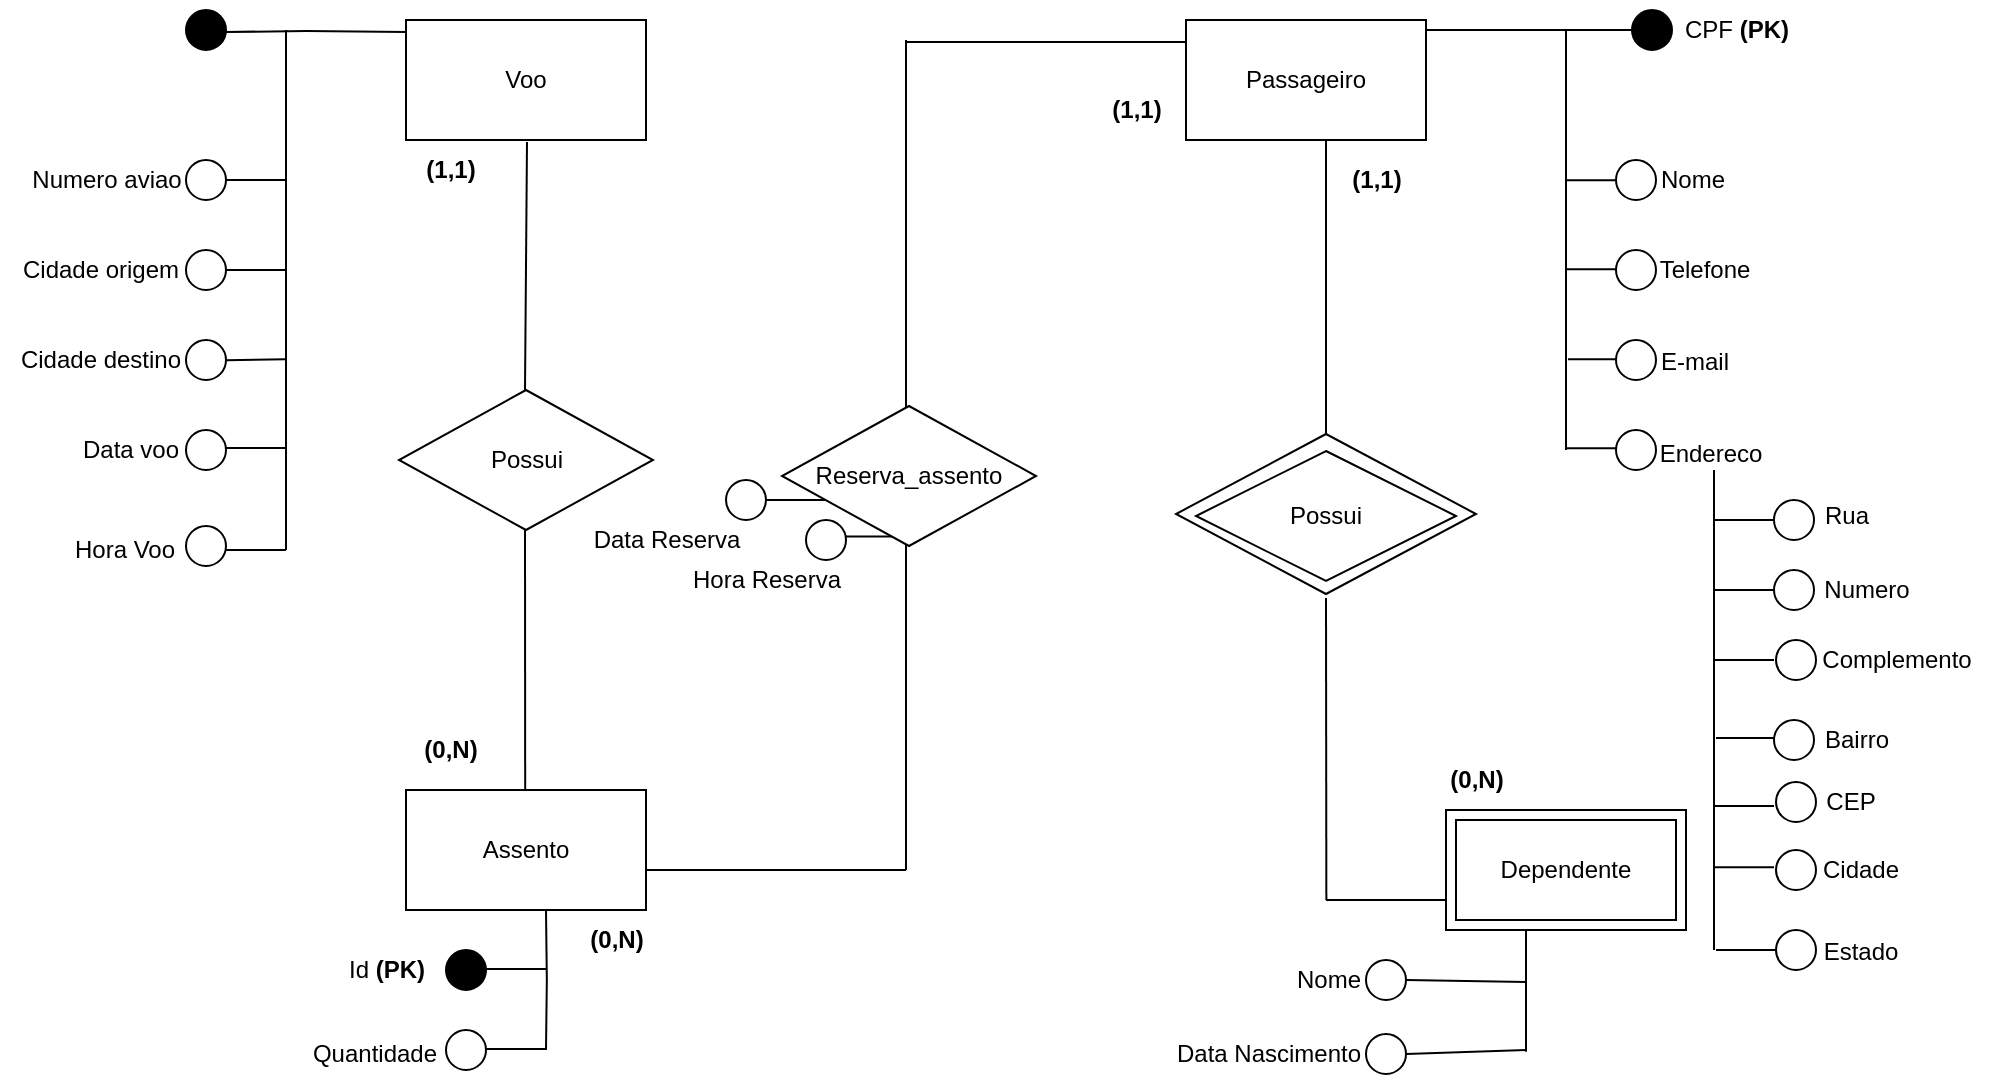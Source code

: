 <mxfile version="22.0.4" type="github">
  <diagram name="Page-1" id="FukW1Y2hieaILSiu1fCh">
    <mxGraphModel dx="1811" dy="1351" grid="1" gridSize="10" guides="1" tooltips="1" connect="1" arrows="1" fold="1" page="1" pageScale="1" pageWidth="827" pageHeight="1169" math="0" shadow="0">
      <root>
        <mxCell id="0" />
        <mxCell id="1" parent="0" />
        <mxCell id="P8iXtCB2VjH7gmR6Io5S-14" value="" style="endArrow=none;html=1;rounded=0;" edge="1" parent="1">
          <mxGeometry width="50" height="50" relative="1" as="geometry">
            <mxPoint x="150" y="95" as="sourcePoint" />
            <mxPoint x="180" y="95" as="targetPoint" />
          </mxGeometry>
        </mxCell>
        <mxCell id="P8iXtCB2VjH7gmR6Io5S-15" value="" style="endArrow=none;html=1;rounded=0;" edge="1" parent="1">
          <mxGeometry width="50" height="50" relative="1" as="geometry">
            <mxPoint x="150" y="140" as="sourcePoint" />
            <mxPoint x="180" y="140" as="targetPoint" />
          </mxGeometry>
        </mxCell>
        <mxCell id="P8iXtCB2VjH7gmR6Io5S-16" value="" style="endArrow=none;html=1;rounded=0;" edge="1" parent="1">
          <mxGeometry width="50" height="50" relative="1" as="geometry">
            <mxPoint x="149.5" y="229" as="sourcePoint" />
            <mxPoint x="179.5" y="229" as="targetPoint" />
          </mxGeometry>
        </mxCell>
        <mxCell id="P8iXtCB2VjH7gmR6Io5S-17" value="" style="endArrow=none;html=1;rounded=0;exitX=1;exitY=0.5;exitDx=0;exitDy=0;" edge="1" parent="1">
          <mxGeometry width="50" height="50" relative="1" as="geometry">
            <mxPoint x="150" y="280" as="sourcePoint" />
            <mxPoint x="180" y="280" as="targetPoint" />
          </mxGeometry>
        </mxCell>
        <mxCell id="P8iXtCB2VjH7gmR6Io5S-18" value="" style="endArrow=none;html=1;rounded=0;" edge="1" parent="1">
          <mxGeometry width="50" height="50" relative="1" as="geometry">
            <mxPoint x="150" y="185.08" as="sourcePoint" />
            <mxPoint x="180" y="184.58" as="targetPoint" />
          </mxGeometry>
        </mxCell>
        <mxCell id="P8iXtCB2VjH7gmR6Io5S-19" value="" style="endArrow=none;html=1;rounded=0;" edge="1" parent="1">
          <mxGeometry width="50" height="50" relative="1" as="geometry">
            <mxPoint x="180" y="280" as="sourcePoint" />
            <mxPoint x="180" y="20" as="targetPoint" />
          </mxGeometry>
        </mxCell>
        <mxCell id="P8iXtCB2VjH7gmR6Io5S-20" value="" style="ellipse;whiteSpace=wrap;html=1;aspect=fixed;fillColor=#000000;" vertex="1" parent="1">
          <mxGeometry x="130" y="10" width="20" height="20" as="geometry" />
        </mxCell>
        <mxCell id="P8iXtCB2VjH7gmR6Io5S-21" value="Numero aviao" style="text;html=1;align=center;verticalAlign=middle;resizable=0;points=[];autosize=1;strokeColor=none;fillColor=none;" vertex="1" parent="1">
          <mxGeometry x="40" y="80" width="100" height="30" as="geometry" />
        </mxCell>
        <mxCell id="P8iXtCB2VjH7gmR6Io5S-22" value="" style="ellipse;whiteSpace=wrap;html=1;aspect=fixed;" vertex="1" parent="1">
          <mxGeometry x="130" y="85" width="20" height="20" as="geometry" />
        </mxCell>
        <mxCell id="P8iXtCB2VjH7gmR6Io5S-23" value="Cidade origem" style="text;html=1;align=center;verticalAlign=middle;resizable=0;points=[];autosize=1;strokeColor=none;fillColor=none;" vertex="1" parent="1">
          <mxGeometry x="37" y="125" width="100" height="30" as="geometry" />
        </mxCell>
        <mxCell id="P8iXtCB2VjH7gmR6Io5S-24" value="" style="ellipse;whiteSpace=wrap;html=1;aspect=fixed;" vertex="1" parent="1">
          <mxGeometry x="130" y="220" width="20" height="20" as="geometry" />
        </mxCell>
        <mxCell id="P8iXtCB2VjH7gmR6Io5S-25" value="" style="ellipse;whiteSpace=wrap;html=1;aspect=fixed;" vertex="1" parent="1">
          <mxGeometry x="130" y="175" width="20" height="20" as="geometry" />
        </mxCell>
        <mxCell id="P8iXtCB2VjH7gmR6Io5S-26" value="" style="ellipse;whiteSpace=wrap;html=1;aspect=fixed;" vertex="1" parent="1">
          <mxGeometry x="130" y="130" width="20" height="20" as="geometry" />
        </mxCell>
        <mxCell id="P8iXtCB2VjH7gmR6Io5S-27" value="Cidade destino" style="text;html=1;align=center;verticalAlign=middle;resizable=0;points=[];autosize=1;strokeColor=none;fillColor=none;" vertex="1" parent="1">
          <mxGeometry x="37" y="170" width="100" height="30" as="geometry" />
        </mxCell>
        <mxCell id="P8iXtCB2VjH7gmR6Io5S-28" value="Data voo" style="text;html=1;align=center;verticalAlign=middle;resizable=0;points=[];autosize=1;strokeColor=none;fillColor=none;" vertex="1" parent="1">
          <mxGeometry x="67" y="215" width="70" height="30" as="geometry" />
        </mxCell>
        <mxCell id="P8iXtCB2VjH7gmR6Io5S-30" value="Hora Voo" style="text;html=1;align=center;verticalAlign=middle;resizable=0;points=[];autosize=1;strokeColor=none;fillColor=none;" vertex="1" parent="1">
          <mxGeometry x="64" y="265" width="70" height="30" as="geometry" />
        </mxCell>
        <mxCell id="P8iXtCB2VjH7gmR6Io5S-33" value="" style="ellipse;whiteSpace=wrap;html=1;aspect=fixed;" vertex="1" parent="1">
          <mxGeometry x="130" y="268" width="20" height="20" as="geometry" />
        </mxCell>
        <mxCell id="P8iXtCB2VjH7gmR6Io5S-35" value="" style="endArrow=none;html=1;rounded=0;" edge="1" parent="1">
          <mxGeometry width="50" height="50" relative="1" as="geometry">
            <mxPoint x="150" y="21" as="sourcePoint" />
            <mxPoint x="190" y="20.5" as="targetPoint" />
          </mxGeometry>
        </mxCell>
        <mxCell id="P8iXtCB2VjH7gmR6Io5S-36" value="" style="endArrow=none;html=1;rounded=0;exitX=1;exitY=0.5;exitDx=0;exitDy=0;" edge="1" parent="1">
          <mxGeometry width="50" height="50" relative="1" as="geometry">
            <mxPoint x="190" y="20.5" as="sourcePoint" />
            <mxPoint x="240" y="21" as="targetPoint" />
          </mxGeometry>
        </mxCell>
        <mxCell id="P8iXtCB2VjH7gmR6Io5S-37" value="Voo" style="rounded=0;whiteSpace=wrap;html=1;" vertex="1" parent="1">
          <mxGeometry x="240" y="15" width="120" height="60" as="geometry" />
        </mxCell>
        <mxCell id="P8iXtCB2VjH7gmR6Io5S-38" value="" style="endArrow=none;html=1;rounded=0;entryX=0.092;entryY=1.017;entryDx=0;entryDy=0;entryPerimeter=0;exitX=0.5;exitY=0;exitDx=0;exitDy=0;" edge="1" parent="1">
          <mxGeometry width="50" height="50" relative="1" as="geometry">
            <mxPoint x="299.5" y="200" as="sourcePoint" />
            <mxPoint x="300.5" y="76" as="targetPoint" />
          </mxGeometry>
        </mxCell>
        <mxCell id="P8iXtCB2VjH7gmR6Io5S-39" value="Possui" style="rhombus;whiteSpace=wrap;html=1;" vertex="1" parent="1">
          <mxGeometry x="236.5" y="200" width="127" height="70" as="geometry" />
        </mxCell>
        <mxCell id="P8iXtCB2VjH7gmR6Io5S-40" value="" style="endArrow=none;html=1;rounded=0;entryX=0.092;entryY=1.017;entryDx=0;entryDy=0;entryPerimeter=0;" edge="1" parent="1">
          <mxGeometry width="50" height="50" relative="1" as="geometry">
            <mxPoint x="299.59" y="400" as="sourcePoint" />
            <mxPoint x="299.5" y="270" as="targetPoint" />
          </mxGeometry>
        </mxCell>
        <mxCell id="P8iXtCB2VjH7gmR6Io5S-41" value="Assento" style="rounded=0;whiteSpace=wrap;html=1;" vertex="1" parent="1">
          <mxGeometry x="240" y="400" width="120" height="60" as="geometry" />
        </mxCell>
        <mxCell id="P8iXtCB2VjH7gmR6Io5S-42" value="" style="endArrow=none;html=1;rounded=0;exitX=1;exitY=0.5;exitDx=0;exitDy=0;" edge="1" parent="1">
          <mxGeometry width="50" height="50" relative="1" as="geometry">
            <mxPoint x="280" y="529.5" as="sourcePoint" />
            <mxPoint x="310" y="529.5" as="targetPoint" />
          </mxGeometry>
        </mxCell>
        <mxCell id="P8iXtCB2VjH7gmR6Io5S-43" value="" style="endArrow=none;html=1;rounded=0;exitX=1;exitY=0.5;exitDx=0;exitDy=0;" edge="1" parent="1">
          <mxGeometry width="50" height="50" relative="1" as="geometry">
            <mxPoint x="280" y="489.5" as="sourcePoint" />
            <mxPoint x="310" y="489.5" as="targetPoint" />
          </mxGeometry>
        </mxCell>
        <mxCell id="P8iXtCB2VjH7gmR6Io5S-44" value="" style="ellipse;whiteSpace=wrap;html=1;aspect=fixed;fillColor=#000000;" vertex="1" parent="1">
          <mxGeometry x="260" y="480" width="20" height="20" as="geometry" />
        </mxCell>
        <mxCell id="P8iXtCB2VjH7gmR6Io5S-45" value="" style="ellipse;whiteSpace=wrap;html=1;aspect=fixed;" vertex="1" parent="1">
          <mxGeometry x="260" y="520" width="20" height="20" as="geometry" />
        </mxCell>
        <mxCell id="P8iXtCB2VjH7gmR6Io5S-46" value="Id &lt;b&gt;(PK)&lt;/b&gt;" style="text;html=1;align=center;verticalAlign=middle;resizable=0;points=[];autosize=1;strokeColor=none;fillColor=none;" vertex="1" parent="1">
          <mxGeometry x="200" y="475" width="60" height="30" as="geometry" />
        </mxCell>
        <mxCell id="P8iXtCB2VjH7gmR6Io5S-48" value="" style="endArrow=none;html=1;rounded=0;" edge="1" parent="1">
          <mxGeometry width="50" height="50" relative="1" as="geometry">
            <mxPoint x="310" y="530" as="sourcePoint" />
            <mxPoint x="310" y="460" as="targetPoint" />
            <Array as="points">
              <mxPoint x="310.42" y="495" />
            </Array>
          </mxGeometry>
        </mxCell>
        <mxCell id="P8iXtCB2VjH7gmR6Io5S-49" value="Quantidade" style="text;html=1;align=center;verticalAlign=middle;resizable=0;points=[];autosize=1;strokeColor=none;fillColor=none;" vertex="1" parent="1">
          <mxGeometry x="179" y="517" width="90" height="30" as="geometry" />
        </mxCell>
        <mxCell id="P8iXtCB2VjH7gmR6Io5S-50" value="Passageiro" style="rounded=0;whiteSpace=wrap;html=1;" vertex="1" parent="1">
          <mxGeometry x="630" y="15" width="120" height="60" as="geometry" />
        </mxCell>
        <mxCell id="P8iXtCB2VjH7gmR6Io5S-51" value="" style="endArrow=none;html=1;rounded=0;" edge="1" parent="1">
          <mxGeometry width="50" height="50" relative="1" as="geometry">
            <mxPoint x="750" y="20" as="sourcePoint" />
            <mxPoint x="860" y="20" as="targetPoint" />
          </mxGeometry>
        </mxCell>
        <mxCell id="P8iXtCB2VjH7gmR6Io5S-52" value="" style="endArrow=none;html=1;rounded=0;" edge="1" parent="1">
          <mxGeometry width="50" height="50" relative="1" as="geometry">
            <mxPoint x="820" y="20" as="sourcePoint" />
            <mxPoint x="820" y="230" as="targetPoint" />
          </mxGeometry>
        </mxCell>
        <mxCell id="P8iXtCB2VjH7gmR6Io5S-53" value="" style="ellipse;whiteSpace=wrap;html=1;aspect=fixed;fillColor=#000000;" vertex="1" parent="1">
          <mxGeometry x="853" y="10" width="20" height="20" as="geometry" />
        </mxCell>
        <mxCell id="P8iXtCB2VjH7gmR6Io5S-54" value="CPF &lt;b&gt;(PK)&lt;/b&gt;" style="text;html=1;align=center;verticalAlign=middle;resizable=0;points=[];autosize=1;strokeColor=none;fillColor=none;" vertex="1" parent="1">
          <mxGeometry x="865" y="5" width="80" height="30" as="geometry" />
        </mxCell>
        <mxCell id="P8iXtCB2VjH7gmR6Io5S-55" value="" style="endArrow=none;html=1;rounded=0;" edge="1" parent="1">
          <mxGeometry width="50" height="50" relative="1" as="geometry">
            <mxPoint x="820" y="139.58" as="sourcePoint" />
            <mxPoint x="850" y="139.58" as="targetPoint" />
          </mxGeometry>
        </mxCell>
        <mxCell id="P8iXtCB2VjH7gmR6Io5S-56" value="" style="endArrow=none;html=1;rounded=0;" edge="1" parent="1">
          <mxGeometry width="50" height="50" relative="1" as="geometry">
            <mxPoint x="821" y="184.58" as="sourcePoint" />
            <mxPoint x="851" y="184.58" as="targetPoint" />
          </mxGeometry>
        </mxCell>
        <mxCell id="P8iXtCB2VjH7gmR6Io5S-57" value="" style="endArrow=none;html=1;rounded=0;exitX=1;exitY=0.5;exitDx=0;exitDy=0;" edge="1" parent="1">
          <mxGeometry width="50" height="50" relative="1" as="geometry">
            <mxPoint x="820" y="95.17" as="sourcePoint" />
            <mxPoint x="850" y="95.17" as="targetPoint" />
          </mxGeometry>
        </mxCell>
        <mxCell id="P8iXtCB2VjH7gmR6Io5S-58" value="" style="endArrow=none;html=1;rounded=0;" edge="1" parent="1">
          <mxGeometry width="50" height="50" relative="1" as="geometry">
            <mxPoint x="820" y="229.17" as="sourcePoint" />
            <mxPoint x="850" y="229.17" as="targetPoint" />
          </mxGeometry>
        </mxCell>
        <mxCell id="P8iXtCB2VjH7gmR6Io5S-59" value="" style="ellipse;whiteSpace=wrap;html=1;aspect=fixed;" vertex="1" parent="1">
          <mxGeometry x="845" y="220" width="20" height="20" as="geometry" />
        </mxCell>
        <mxCell id="P8iXtCB2VjH7gmR6Io5S-60" value="" style="ellipse;whiteSpace=wrap;html=1;aspect=fixed;" vertex="1" parent="1">
          <mxGeometry x="845" y="175" width="20" height="20" as="geometry" />
        </mxCell>
        <mxCell id="P8iXtCB2VjH7gmR6Io5S-61" value="" style="ellipse;whiteSpace=wrap;html=1;aspect=fixed;" vertex="1" parent="1">
          <mxGeometry x="845" y="130" width="20" height="20" as="geometry" />
        </mxCell>
        <mxCell id="P8iXtCB2VjH7gmR6Io5S-62" value="" style="ellipse;whiteSpace=wrap;html=1;aspect=fixed;" vertex="1" parent="1">
          <mxGeometry x="845" y="85" width="20" height="20" as="geometry" />
        </mxCell>
        <mxCell id="P8iXtCB2VjH7gmR6Io5S-63" value="Nome" style="text;html=1;align=center;verticalAlign=middle;resizable=0;points=[];autosize=1;strokeColor=none;fillColor=none;" vertex="1" parent="1">
          <mxGeometry x="853" y="80" width="60" height="30" as="geometry" />
        </mxCell>
        <mxCell id="P8iXtCB2VjH7gmR6Io5S-64" value="Telefone" style="text;html=1;align=center;verticalAlign=middle;resizable=0;points=[];autosize=1;strokeColor=none;fillColor=none;" vertex="1" parent="1">
          <mxGeometry x="854" y="125" width="70" height="30" as="geometry" />
        </mxCell>
        <mxCell id="P8iXtCB2VjH7gmR6Io5S-65" value="E-mail" style="text;html=1;align=center;verticalAlign=middle;resizable=0;points=[];autosize=1;strokeColor=none;fillColor=none;" vertex="1" parent="1">
          <mxGeometry x="854" y="171" width="60" height="30" as="geometry" />
        </mxCell>
        <mxCell id="P8iXtCB2VjH7gmR6Io5S-66" value="Endereco" style="text;html=1;align=center;verticalAlign=middle;resizable=0;points=[];autosize=1;strokeColor=none;fillColor=none;" vertex="1" parent="1">
          <mxGeometry x="857" y="217" width="70" height="30" as="geometry" />
        </mxCell>
        <mxCell id="P8iXtCB2VjH7gmR6Io5S-67" value="" style="endArrow=none;html=1;rounded=0;exitX=1;exitY=0.5;exitDx=0;exitDy=0;" edge="1" parent="1">
          <mxGeometry width="50" height="50" relative="1" as="geometry">
            <mxPoint x="894" y="265" as="sourcePoint" />
            <mxPoint x="924" y="265" as="targetPoint" />
          </mxGeometry>
        </mxCell>
        <mxCell id="P8iXtCB2VjH7gmR6Io5S-68" value="" style="endArrow=none;html=1;rounded=0;exitX=1;exitY=0.5;exitDx=0;exitDy=0;" edge="1" parent="1">
          <mxGeometry width="50" height="50" relative="1" as="geometry">
            <mxPoint x="894" y="300" as="sourcePoint" />
            <mxPoint x="924" y="300" as="targetPoint" />
          </mxGeometry>
        </mxCell>
        <mxCell id="P8iXtCB2VjH7gmR6Io5S-69" value="" style="endArrow=none;html=1;rounded=0;exitX=1;exitY=0.5;exitDx=0;exitDy=0;" edge="1" parent="1">
          <mxGeometry width="50" height="50" relative="1" as="geometry">
            <mxPoint x="894" y="335" as="sourcePoint" />
            <mxPoint x="924" y="335" as="targetPoint" />
          </mxGeometry>
        </mxCell>
        <mxCell id="P8iXtCB2VjH7gmR6Io5S-70" value="" style="endArrow=none;html=1;rounded=0;exitX=1;exitY=0.5;exitDx=0;exitDy=0;" edge="1" parent="1">
          <mxGeometry width="50" height="50" relative="1" as="geometry">
            <mxPoint x="894" y="408" as="sourcePoint" />
            <mxPoint x="924" y="408" as="targetPoint" />
          </mxGeometry>
        </mxCell>
        <mxCell id="P8iXtCB2VjH7gmR6Io5S-71" value="" style="endArrow=none;html=1;rounded=0;exitX=1;exitY=0.5;exitDx=0;exitDy=0;" edge="1" parent="1">
          <mxGeometry width="50" height="50" relative="1" as="geometry">
            <mxPoint x="895" y="374" as="sourcePoint" />
            <mxPoint x="925" y="374" as="targetPoint" />
          </mxGeometry>
        </mxCell>
        <mxCell id="P8iXtCB2VjH7gmR6Io5S-72" value="" style="endArrow=none;html=1;rounded=0;exitX=1;exitY=0.5;exitDx=0;exitDy=0;" edge="1" parent="1">
          <mxGeometry width="50" height="50" relative="1" as="geometry">
            <mxPoint x="894" y="438.58" as="sourcePoint" />
            <mxPoint x="924" y="438.58" as="targetPoint" />
          </mxGeometry>
        </mxCell>
        <mxCell id="P8iXtCB2VjH7gmR6Io5S-73" value="" style="ellipse;whiteSpace=wrap;html=1;aspect=fixed;" vertex="1" parent="1">
          <mxGeometry x="925" y="430" width="20" height="20" as="geometry" />
        </mxCell>
        <mxCell id="P8iXtCB2VjH7gmR6Io5S-74" value="" style="ellipse;whiteSpace=wrap;html=1;aspect=fixed;" vertex="1" parent="1">
          <mxGeometry x="925" y="396" width="20" height="20" as="geometry" />
        </mxCell>
        <mxCell id="P8iXtCB2VjH7gmR6Io5S-75" value="" style="ellipse;whiteSpace=wrap;html=1;aspect=fixed;" vertex="1" parent="1">
          <mxGeometry x="924" y="365" width="20" height="20" as="geometry" />
        </mxCell>
        <mxCell id="P8iXtCB2VjH7gmR6Io5S-76" value="" style="ellipse;whiteSpace=wrap;html=1;aspect=fixed;" vertex="1" parent="1">
          <mxGeometry x="925" y="325" width="20" height="20" as="geometry" />
        </mxCell>
        <mxCell id="P8iXtCB2VjH7gmR6Io5S-77" value="" style="ellipse;whiteSpace=wrap;html=1;aspect=fixed;" vertex="1" parent="1">
          <mxGeometry x="924" y="290" width="20" height="20" as="geometry" />
        </mxCell>
        <mxCell id="P8iXtCB2VjH7gmR6Io5S-78" value="" style="ellipse;whiteSpace=wrap;html=1;aspect=fixed;" vertex="1" parent="1">
          <mxGeometry x="924" y="255" width="20" height="20" as="geometry" />
        </mxCell>
        <mxCell id="P8iXtCB2VjH7gmR6Io5S-79" value="Numero" style="text;html=1;align=center;verticalAlign=middle;resizable=0;points=[];autosize=1;strokeColor=none;fillColor=none;" vertex="1" parent="1">
          <mxGeometry x="935" y="285" width="70" height="30" as="geometry" />
        </mxCell>
        <mxCell id="P8iXtCB2VjH7gmR6Io5S-80" value="Complemento" style="text;html=1;align=center;verticalAlign=middle;resizable=0;points=[];autosize=1;strokeColor=none;fillColor=none;" vertex="1" parent="1">
          <mxGeometry x="935" y="320" width="100" height="30" as="geometry" />
        </mxCell>
        <mxCell id="P8iXtCB2VjH7gmR6Io5S-81" value="Bairro" style="text;html=1;align=center;verticalAlign=middle;resizable=0;points=[];autosize=1;strokeColor=none;fillColor=none;" vertex="1" parent="1">
          <mxGeometry x="935" y="360" width="60" height="30" as="geometry" />
        </mxCell>
        <mxCell id="P8iXtCB2VjH7gmR6Io5S-82" value="CEP" style="text;html=1;align=center;verticalAlign=middle;resizable=0;points=[];autosize=1;strokeColor=none;fillColor=none;" vertex="1" parent="1">
          <mxGeometry x="937" y="391" width="50" height="30" as="geometry" />
        </mxCell>
        <mxCell id="P8iXtCB2VjH7gmR6Io5S-83" value="Cidade" style="text;html=1;align=center;verticalAlign=middle;resizable=0;points=[];autosize=1;strokeColor=none;fillColor=none;" vertex="1" parent="1">
          <mxGeometry x="937" y="425" width="60" height="30" as="geometry" />
        </mxCell>
        <mxCell id="P8iXtCB2VjH7gmR6Io5S-84" value="" style="endArrow=none;html=1;rounded=0;exitX=1;exitY=0.5;exitDx=0;exitDy=0;" edge="1" parent="1">
          <mxGeometry width="50" height="50" relative="1" as="geometry">
            <mxPoint x="895" y="480" as="sourcePoint" />
            <mxPoint x="925" y="480" as="targetPoint" />
          </mxGeometry>
        </mxCell>
        <mxCell id="P8iXtCB2VjH7gmR6Io5S-85" value="" style="ellipse;whiteSpace=wrap;html=1;aspect=fixed;" vertex="1" parent="1">
          <mxGeometry x="925" y="470" width="20" height="20" as="geometry" />
        </mxCell>
        <mxCell id="P8iXtCB2VjH7gmR6Io5S-86" value="Estado" style="text;html=1;align=center;verticalAlign=middle;resizable=0;points=[];autosize=1;strokeColor=none;fillColor=none;" vertex="1" parent="1">
          <mxGeometry x="937" y="466" width="60" height="30" as="geometry" />
        </mxCell>
        <mxCell id="P8iXtCB2VjH7gmR6Io5S-87" value="Rua" style="text;html=1;align=center;verticalAlign=middle;resizable=0;points=[];autosize=1;strokeColor=none;fillColor=none;" vertex="1" parent="1">
          <mxGeometry x="935" y="248" width="50" height="30" as="geometry" />
        </mxCell>
        <mxCell id="P8iXtCB2VjH7gmR6Io5S-88" value="" style="endArrow=none;html=1;rounded=0;" edge="1" parent="1">
          <mxGeometry width="50" height="50" relative="1" as="geometry">
            <mxPoint x="894" y="240" as="sourcePoint" />
            <mxPoint x="894" y="480" as="targetPoint" />
          </mxGeometry>
        </mxCell>
        <mxCell id="P8iXtCB2VjH7gmR6Io5S-92" value="" style="endArrow=none;html=1;rounded=0;" edge="1" parent="1">
          <mxGeometry width="50" height="50" relative="1" as="geometry">
            <mxPoint x="490" y="440" as="sourcePoint" />
            <mxPoint x="490" y="25" as="targetPoint" />
          </mxGeometry>
        </mxCell>
        <mxCell id="P8iXtCB2VjH7gmR6Io5S-122" value="" style="endArrow=none;html=1;rounded=0;" edge="1" parent="1">
          <mxGeometry width="50" height="50" relative="1" as="geometry">
            <mxPoint x="360" y="440" as="sourcePoint" />
            <mxPoint x="490" y="440" as="targetPoint" />
          </mxGeometry>
        </mxCell>
        <mxCell id="P8iXtCB2VjH7gmR6Io5S-123" value="" style="endArrow=none;html=1;rounded=0;entryX=0;entryY=0.25;entryDx=0;entryDy=0;" edge="1" parent="1">
          <mxGeometry width="50" height="50" relative="1" as="geometry">
            <mxPoint x="490" y="26" as="sourcePoint" />
            <mxPoint x="630" y="26" as="targetPoint" />
          </mxGeometry>
        </mxCell>
        <mxCell id="P8iXtCB2VjH7gmR6Io5S-125" value="" style="endArrow=none;html=1;rounded=0;exitX=1;exitY=0.5;exitDx=0;exitDy=0;" edge="1" parent="1">
          <mxGeometry width="50" height="50" relative="1" as="geometry">
            <mxPoint x="453" y="273.29" as="sourcePoint" />
            <mxPoint x="483" y="273.29" as="targetPoint" />
          </mxGeometry>
        </mxCell>
        <mxCell id="P8iXtCB2VjH7gmR6Io5S-127" value="" style="ellipse;whiteSpace=wrap;html=1;aspect=fixed;" vertex="1" parent="1">
          <mxGeometry x="440" y="265" width="20" height="20" as="geometry" />
        </mxCell>
        <mxCell id="P8iXtCB2VjH7gmR6Io5S-128" value="" style="ellipse;whiteSpace=wrap;html=1;aspect=fixed;" vertex="1" parent="1">
          <mxGeometry x="400" y="245" width="20" height="20" as="geometry" />
        </mxCell>
        <mxCell id="P8iXtCB2VjH7gmR6Io5S-129" value="Data Reserva" style="text;html=1;align=center;verticalAlign=middle;resizable=0;points=[];autosize=1;strokeColor=none;fillColor=none;" vertex="1" parent="1">
          <mxGeometry x="320" y="260" width="100" height="30" as="geometry" />
        </mxCell>
        <mxCell id="P8iXtCB2VjH7gmR6Io5S-132" value="" style="endArrow=none;html=1;rounded=0;exitX=1;exitY=0.5;exitDx=0;exitDy=0;" edge="1" parent="1">
          <mxGeometry width="50" height="50" relative="1" as="geometry">
            <mxPoint x="420" y="255" as="sourcePoint" />
            <mxPoint x="450" y="255" as="targetPoint" />
          </mxGeometry>
        </mxCell>
        <mxCell id="P8iXtCB2VjH7gmR6Io5S-133" value="Hora Reserva" style="text;html=1;align=center;verticalAlign=middle;resizable=0;points=[];autosize=1;strokeColor=none;fillColor=none;" vertex="1" parent="1">
          <mxGeometry x="370" y="280" width="100" height="30" as="geometry" />
        </mxCell>
        <mxCell id="P8iXtCB2VjH7gmR6Io5S-134" value="Possui" style="rhombus;whiteSpace=wrap;html=1;" vertex="1" parent="1">
          <mxGeometry x="625" y="222" width="150" height="80" as="geometry" />
        </mxCell>
        <mxCell id="P8iXtCB2VjH7gmR6Io5S-135" value="" style="ellipse;whiteSpace=wrap;html=1;aspect=fixed;" vertex="1" parent="1">
          <mxGeometry x="720" y="522" width="20" height="20" as="geometry" />
        </mxCell>
        <mxCell id="P8iXtCB2VjH7gmR6Io5S-137" value="Nome" style="text;html=1;align=center;verticalAlign=middle;resizable=0;points=[];autosize=1;strokeColor=none;fillColor=none;" vertex="1" parent="1">
          <mxGeometry x="671" y="480" width="60" height="30" as="geometry" />
        </mxCell>
        <mxCell id="P8iXtCB2VjH7gmR6Io5S-138" value="Data Nascimento" style="text;html=1;align=center;verticalAlign=middle;resizable=0;points=[];autosize=1;strokeColor=none;fillColor=none;" vertex="1" parent="1">
          <mxGeometry x="611" y="517" width="120" height="30" as="geometry" />
        </mxCell>
        <mxCell id="P8iXtCB2VjH7gmR6Io5S-139" value="" style="endArrow=none;html=1;rounded=0;entryX=0.092;entryY=1.017;entryDx=0;entryDy=0;entryPerimeter=0;" edge="1" parent="1">
          <mxGeometry width="50" height="50" relative="1" as="geometry">
            <mxPoint x="700.18" y="455" as="sourcePoint" />
            <mxPoint x="700" y="304" as="targetPoint" />
          </mxGeometry>
        </mxCell>
        <mxCell id="P8iXtCB2VjH7gmR6Io5S-140" value="" style="endArrow=none;html=1;rounded=0;entryX=0;entryY=0.75;entryDx=0;entryDy=0;" edge="1" parent="1" target="P8iXtCB2VjH7gmR6Io5S-149">
          <mxGeometry width="50" height="50" relative="1" as="geometry">
            <mxPoint x="700" y="455" as="sourcePoint" />
            <mxPoint x="740" y="455" as="targetPoint" />
            <Array as="points" />
          </mxGeometry>
        </mxCell>
        <mxCell id="P8iXtCB2VjH7gmR6Io5S-141" value="Possui" style="rhombus;whiteSpace=wrap;html=1;" vertex="1" parent="1">
          <mxGeometry x="635" y="230.5" width="130" height="65" as="geometry" />
        </mxCell>
        <mxCell id="P8iXtCB2VjH7gmR6Io5S-142" value="" style="endArrow=none;html=1;rounded=0;entryX=0.75;entryY=1;entryDx=0;entryDy=0;exitX=0.5;exitY=0;exitDx=0;exitDy=0;" edge="1" parent="1" source="P8iXtCB2VjH7gmR6Io5S-134">
          <mxGeometry width="50" height="50" relative="1" as="geometry">
            <mxPoint x="701" y="210" as="sourcePoint" />
            <mxPoint x="700" y="75" as="targetPoint" />
          </mxGeometry>
        </mxCell>
        <mxCell id="P8iXtCB2VjH7gmR6Io5S-148" value="" style="ellipse;whiteSpace=wrap;html=1;aspect=fixed;" vertex="1" parent="1">
          <mxGeometry x="720" y="485" width="20" height="20" as="geometry" />
        </mxCell>
        <mxCell id="P8iXtCB2VjH7gmR6Io5S-149" value="Dependente" style="rounded=0;whiteSpace=wrap;html=1;" vertex="1" parent="1">
          <mxGeometry x="760" y="410" width="120" height="60" as="geometry" />
        </mxCell>
        <mxCell id="P8iXtCB2VjH7gmR6Io5S-150" value="Dependente" style="rounded=0;whiteSpace=wrap;html=1;" vertex="1" parent="1">
          <mxGeometry x="765" y="415" width="110" height="50" as="geometry" />
        </mxCell>
        <mxCell id="P8iXtCB2VjH7gmR6Io5S-151" value="" style="endArrow=none;html=1;rounded=0;" edge="1" parent="1">
          <mxGeometry width="50" height="50" relative="1" as="geometry">
            <mxPoint x="800" y="530.83" as="sourcePoint" />
            <mxPoint x="800" y="470" as="targetPoint" />
          </mxGeometry>
        </mxCell>
        <mxCell id="P8iXtCB2VjH7gmR6Io5S-152" value="" style="endArrow=none;html=1;rounded=0;exitX=1;exitY=0.5;exitDx=0;exitDy=0;" edge="1" parent="1" source="P8iXtCB2VjH7gmR6Io5S-135">
          <mxGeometry width="50" height="50" relative="1" as="geometry">
            <mxPoint x="760" y="530" as="sourcePoint" />
            <mxPoint x="800" y="530" as="targetPoint" />
          </mxGeometry>
        </mxCell>
        <mxCell id="P8iXtCB2VjH7gmR6Io5S-153" value="" style="endArrow=none;html=1;rounded=0;exitX=1;exitY=0.5;exitDx=0;exitDy=0;" edge="1" parent="1" source="P8iXtCB2VjH7gmR6Io5S-148">
          <mxGeometry width="50" height="50" relative="1" as="geometry">
            <mxPoint x="800" y="556.83" as="sourcePoint" />
            <mxPoint x="800" y="496" as="targetPoint" />
          </mxGeometry>
        </mxCell>
        <mxCell id="P8iXtCB2VjH7gmR6Io5S-154" value="&lt;b&gt;(0,N)&lt;/b&gt;" style="text;html=1;align=center;verticalAlign=middle;resizable=0;points=[];autosize=1;strokeColor=none;fillColor=none;" vertex="1" parent="1">
          <mxGeometry x="236.5" y="365" width="50" height="30" as="geometry" />
        </mxCell>
        <mxCell id="P8iXtCB2VjH7gmR6Io5S-156" value="Reserva_assento" style="rhombus;whiteSpace=wrap;html=1;" vertex="1" parent="1">
          <mxGeometry x="428" y="208" width="127" height="70" as="geometry" />
        </mxCell>
        <mxCell id="P8iXtCB2VjH7gmR6Io5S-157" value="&lt;b&gt;(0,N)&lt;/b&gt;" style="text;html=1;align=center;verticalAlign=middle;resizable=0;points=[];autosize=1;strokeColor=none;fillColor=none;" vertex="1" parent="1">
          <mxGeometry x="750" y="380" width="50" height="30" as="geometry" />
        </mxCell>
        <mxCell id="P8iXtCB2VjH7gmR6Io5S-158" value="&lt;b&gt;(1,1)&lt;/b&gt;" style="text;html=1;align=center;verticalAlign=middle;resizable=0;points=[];autosize=1;strokeColor=none;fillColor=none;" vertex="1" parent="1">
          <mxGeometry x="700" y="80" width="50" height="30" as="geometry" />
        </mxCell>
        <mxCell id="P8iXtCB2VjH7gmR6Io5S-159" value="&lt;b&gt;(0,N)&lt;/b&gt;" style="text;html=1;align=center;verticalAlign=middle;resizable=0;points=[];autosize=1;strokeColor=none;fillColor=none;" vertex="1" parent="1">
          <mxGeometry x="320" y="460" width="50" height="30" as="geometry" />
        </mxCell>
        <mxCell id="P8iXtCB2VjH7gmR6Io5S-160" value="&lt;b&gt;(1,1)&lt;/b&gt;" style="text;html=1;align=center;verticalAlign=middle;resizable=0;points=[];autosize=1;strokeColor=none;fillColor=none;" vertex="1" parent="1">
          <mxGeometry x="580" y="45" width="50" height="30" as="geometry" />
        </mxCell>
        <mxCell id="P8iXtCB2VjH7gmR6Io5S-161" value="&lt;b&gt;(1,1)&lt;/b&gt;" style="text;html=1;align=center;verticalAlign=middle;resizable=0;points=[];autosize=1;strokeColor=none;fillColor=none;" vertex="1" parent="1">
          <mxGeometry x="236.5" y="75" width="50" height="30" as="geometry" />
        </mxCell>
      </root>
    </mxGraphModel>
  </diagram>
</mxfile>
